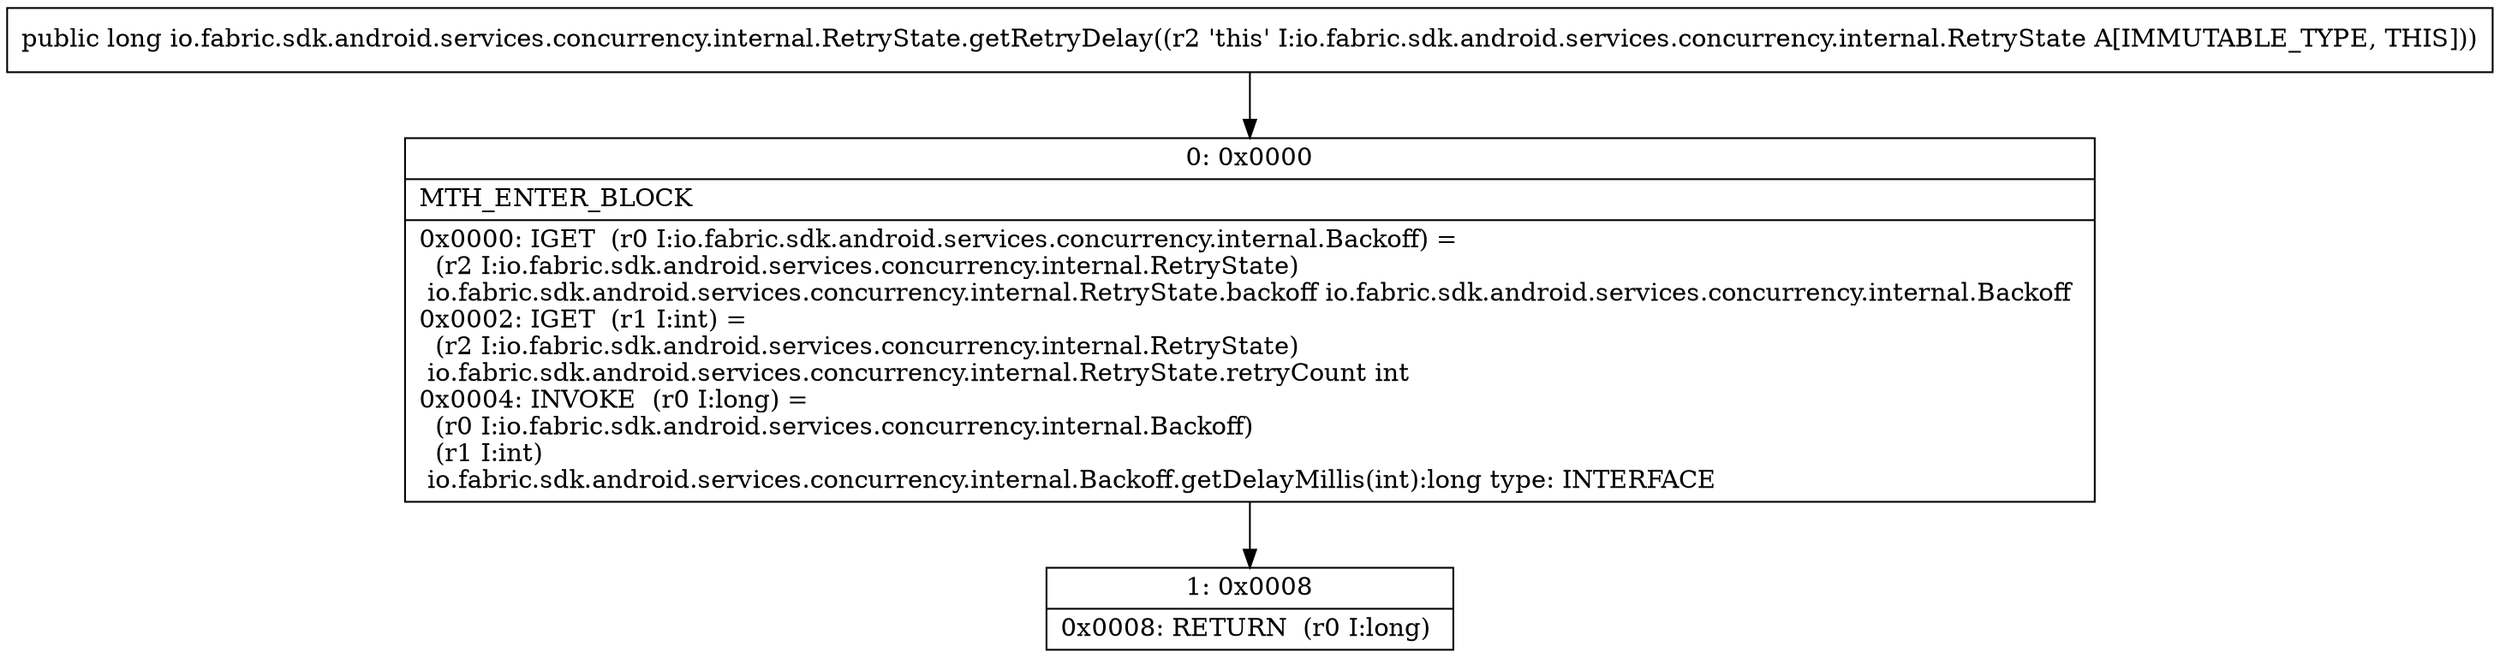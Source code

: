 digraph "CFG forio.fabric.sdk.android.services.concurrency.internal.RetryState.getRetryDelay()J" {
Node_0 [shape=record,label="{0\:\ 0x0000|MTH_ENTER_BLOCK\l|0x0000: IGET  (r0 I:io.fabric.sdk.android.services.concurrency.internal.Backoff) = \l  (r2 I:io.fabric.sdk.android.services.concurrency.internal.RetryState)\l io.fabric.sdk.android.services.concurrency.internal.RetryState.backoff io.fabric.sdk.android.services.concurrency.internal.Backoff \l0x0002: IGET  (r1 I:int) = \l  (r2 I:io.fabric.sdk.android.services.concurrency.internal.RetryState)\l io.fabric.sdk.android.services.concurrency.internal.RetryState.retryCount int \l0x0004: INVOKE  (r0 I:long) = \l  (r0 I:io.fabric.sdk.android.services.concurrency.internal.Backoff)\l  (r1 I:int)\l io.fabric.sdk.android.services.concurrency.internal.Backoff.getDelayMillis(int):long type: INTERFACE \l}"];
Node_1 [shape=record,label="{1\:\ 0x0008|0x0008: RETURN  (r0 I:long) \l}"];
MethodNode[shape=record,label="{public long io.fabric.sdk.android.services.concurrency.internal.RetryState.getRetryDelay((r2 'this' I:io.fabric.sdk.android.services.concurrency.internal.RetryState A[IMMUTABLE_TYPE, THIS])) }"];
MethodNode -> Node_0;
Node_0 -> Node_1;
}

